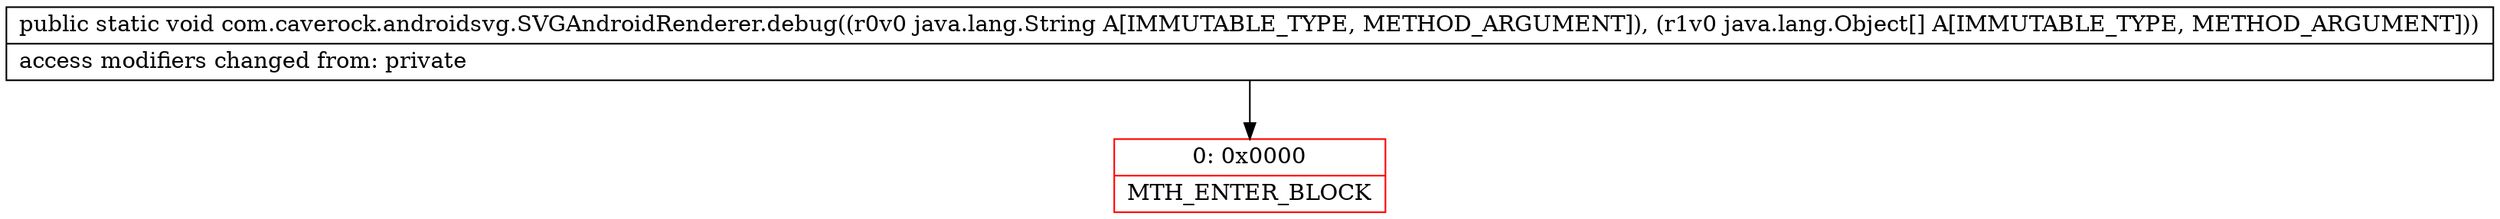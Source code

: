 digraph "CFG forcom.caverock.androidsvg.SVGAndroidRenderer.debug(Ljava\/lang\/String;[Ljava\/lang\/Object;)V" {
subgraph cluster_Region_816573922 {
label = "R(0)";
node [shape=record,color=blue];
}
Node_0 [shape=record,color=red,label="{0\:\ 0x0000|MTH_ENTER_BLOCK\l}"];
MethodNode[shape=record,label="{public static void com.caverock.androidsvg.SVGAndroidRenderer.debug((r0v0 java.lang.String A[IMMUTABLE_TYPE, METHOD_ARGUMENT]), (r1v0 java.lang.Object[] A[IMMUTABLE_TYPE, METHOD_ARGUMENT]))  | access modifiers changed from: private\l}"];
MethodNode -> Node_0;
}


